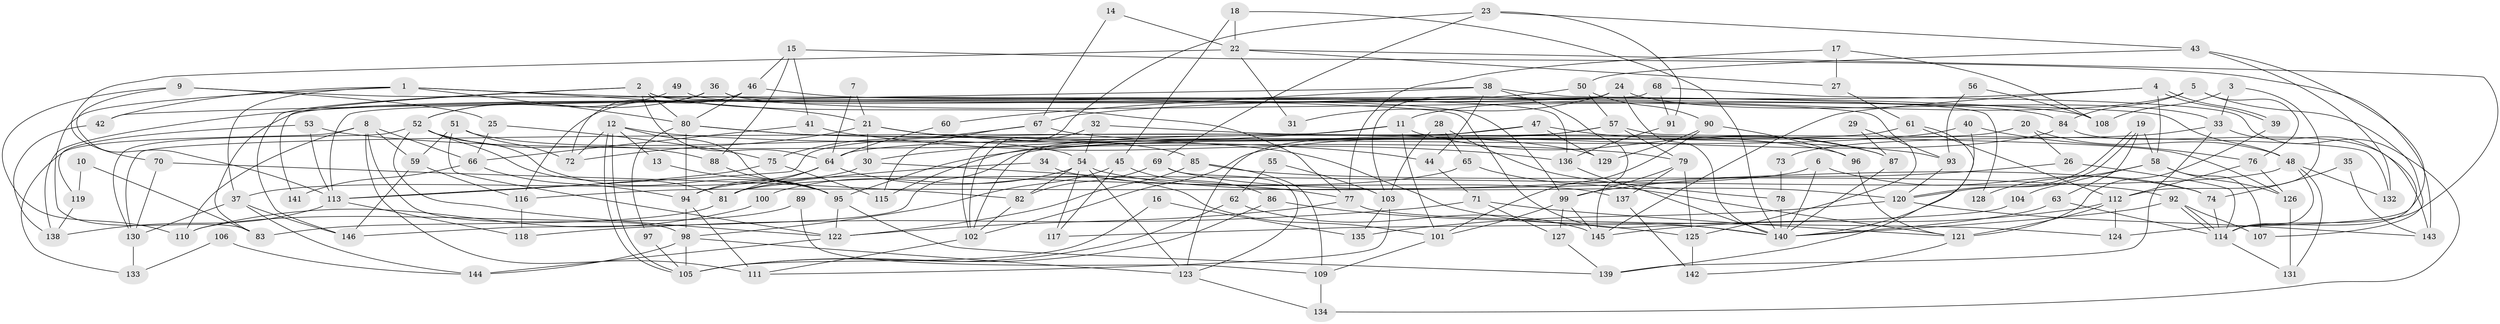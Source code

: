 // Generated by graph-tools (version 1.1) at 2025/50/03/09/25 03:50:13]
// undirected, 146 vertices, 292 edges
graph export_dot {
graph [start="1"]
  node [color=gray90,style=filled];
  1;
  2;
  3;
  4;
  5;
  6;
  7;
  8;
  9;
  10;
  11;
  12;
  13;
  14;
  15;
  16;
  17;
  18;
  19;
  20;
  21;
  22;
  23;
  24;
  25;
  26;
  27;
  28;
  29;
  30;
  31;
  32;
  33;
  34;
  35;
  36;
  37;
  38;
  39;
  40;
  41;
  42;
  43;
  44;
  45;
  46;
  47;
  48;
  49;
  50;
  51;
  52;
  53;
  54;
  55;
  56;
  57;
  58;
  59;
  60;
  61;
  62;
  63;
  64;
  65;
  66;
  67;
  68;
  69;
  70;
  71;
  72;
  73;
  74;
  75;
  76;
  77;
  78;
  79;
  80;
  81;
  82;
  83;
  84;
  85;
  86;
  87;
  88;
  89;
  90;
  91;
  92;
  93;
  94;
  95;
  96;
  97;
  98;
  99;
  100;
  101;
  102;
  103;
  104;
  105;
  106;
  107;
  108;
  109;
  110;
  111;
  112;
  113;
  114;
  115;
  116;
  117;
  118;
  119;
  120;
  121;
  122;
  123;
  124;
  125;
  126;
  127;
  128;
  129;
  130;
  131;
  132;
  133;
  134;
  135;
  136;
  137;
  138;
  139;
  140;
  141;
  142;
  143;
  144;
  145;
  146;
  1 -- 80;
  1 -- 140;
  1 -- 21;
  1 -- 37;
  1 -- 42;
  1 -- 83;
  2 -- 146;
  2 -- 77;
  2 -- 64;
  2 -- 80;
  2 -- 125;
  2 -- 141;
  3 -- 33;
  3 -- 112;
  3 -- 108;
  4 -- 39;
  4 -- 39;
  4 -- 58;
  4 -- 67;
  4 -- 145;
  5 -- 11;
  5 -- 107;
  5 -- 76;
  5 -- 84;
  6 -- 140;
  6 -- 74;
  6 -- 116;
  7 -- 64;
  7 -- 21;
  8 -- 98;
  8 -- 66;
  8 -- 59;
  8 -- 110;
  8 -- 111;
  8 -- 133;
  9 -- 48;
  9 -- 25;
  9 -- 110;
  9 -- 113;
  10 -- 119;
  10 -- 83;
  11 -- 130;
  11 -- 101;
  11 -- 30;
  11 -- 87;
  12 -- 105;
  12 -- 105;
  12 -- 95;
  12 -- 13;
  12 -- 72;
  12 -- 93;
  13 -- 95;
  14 -- 67;
  14 -- 22;
  15 -- 88;
  15 -- 46;
  15 -- 41;
  15 -- 143;
  16 -- 135;
  16 -- 105;
  17 -- 77;
  17 -- 108;
  17 -- 27;
  18 -- 140;
  18 -- 22;
  18 -- 45;
  19 -- 63;
  19 -- 120;
  19 -- 120;
  19 -- 58;
  20 -- 26;
  20 -- 48;
  20 -- 146;
  21 -- 72;
  21 -- 30;
  21 -- 44;
  21 -- 129;
  22 -- 27;
  22 -- 70;
  22 -- 31;
  22 -- 114;
  23 -- 69;
  23 -- 102;
  23 -- 43;
  23 -- 91;
  24 -- 33;
  24 -- 140;
  24 -- 31;
  24 -- 83;
  24 -- 103;
  25 -- 75;
  25 -- 66;
  26 -- 99;
  26 -- 114;
  27 -- 61;
  28 -- 103;
  28 -- 65;
  28 -- 78;
  29 -- 93;
  29 -- 87;
  30 -- 37;
  30 -- 77;
  32 -- 126;
  32 -- 54;
  32 -- 102;
  33 -- 114;
  33 -- 139;
  33 -- 73;
  34 -- 137;
  34 -- 81;
  35 -- 143;
  35 -- 74;
  36 -- 52;
  36 -- 72;
  36 -- 84;
  36 -- 136;
  37 -- 130;
  37 -- 144;
  37 -- 146;
  38 -- 145;
  38 -- 42;
  38 -- 44;
  38 -- 60;
  38 -- 128;
  39 -- 121;
  40 -- 76;
  40 -- 95;
  40 -- 140;
  41 -- 136;
  41 -- 66;
  42 -- 138;
  43 -- 50;
  43 -- 124;
  43 -- 132;
  44 -- 71;
  45 -- 98;
  45 -- 86;
  45 -- 117;
  46 -- 116;
  46 -- 80;
  46 -- 108;
  47 -- 102;
  47 -- 87;
  47 -- 123;
  47 -- 129;
  48 -- 81;
  48 -- 114;
  48 -- 131;
  48 -- 132;
  49 -- 99;
  49 -- 52;
  50 -- 57;
  50 -- 90;
  50 -- 138;
  51 -- 54;
  51 -- 59;
  51 -- 72;
  51 -- 122;
  52 -- 122;
  52 -- 81;
  52 -- 88;
  52 -- 95;
  52 -- 130;
  53 -- 113;
  53 -- 79;
  53 -- 119;
  54 -- 123;
  54 -- 82;
  54 -- 74;
  54 -- 100;
  54 -- 117;
  55 -- 62;
  55 -- 103;
  56 -- 108;
  56 -- 93;
  57 -- 132;
  57 -- 113;
  57 -- 79;
  57 -- 115;
  58 -- 126;
  58 -- 104;
  58 -- 107;
  58 -- 128;
  59 -- 146;
  59 -- 116;
  60 -- 64;
  61 -- 139;
  61 -- 64;
  61 -- 112;
  62 -- 105;
  62 -- 145;
  63 -- 114;
  63 -- 140;
  64 -- 94;
  64 -- 81;
  64 -- 101;
  65 -- 94;
  65 -- 121;
  66 -- 94;
  66 -- 141;
  67 -- 115;
  67 -- 75;
  67 -- 96;
  68 -- 91;
  68 -- 113;
  68 -- 134;
  69 -- 120;
  69 -- 123;
  69 -- 82;
  70 -- 82;
  70 -- 130;
  71 -- 121;
  71 -- 118;
  71 -- 127;
  73 -- 78;
  74 -- 114;
  75 -- 113;
  75 -- 115;
  76 -- 112;
  76 -- 126;
  77 -- 122;
  77 -- 124;
  78 -- 140;
  79 -- 99;
  79 -- 125;
  79 -- 137;
  80 -- 140;
  80 -- 85;
  80 -- 94;
  80 -- 97;
  81 -- 83;
  82 -- 102;
  84 -- 102;
  84 -- 143;
  85 -- 122;
  85 -- 92;
  85 -- 109;
  86 -- 125;
  86 -- 105;
  87 -- 140;
  88 -- 95;
  89 -- 110;
  89 -- 109;
  90 -- 129;
  90 -- 101;
  90 -- 96;
  91 -- 136;
  92 -- 114;
  92 -- 114;
  92 -- 107;
  92 -- 140;
  93 -- 120;
  94 -- 111;
  94 -- 98;
  95 -- 122;
  95 -- 139;
  96 -- 121;
  97 -- 105;
  98 -- 105;
  98 -- 123;
  98 -- 144;
  99 -- 101;
  99 -- 145;
  99 -- 127;
  100 -- 110;
  101 -- 109;
  102 -- 111;
  103 -- 111;
  103 -- 135;
  104 -- 117;
  106 -- 144;
  106 -- 133;
  109 -- 134;
  112 -- 124;
  112 -- 121;
  112 -- 145;
  113 -- 118;
  113 -- 138;
  114 -- 131;
  116 -- 118;
  119 -- 138;
  120 -- 143;
  120 -- 135;
  121 -- 142;
  122 -- 144;
  123 -- 134;
  125 -- 142;
  126 -- 131;
  127 -- 139;
  130 -- 133;
  136 -- 140;
  137 -- 142;
}

